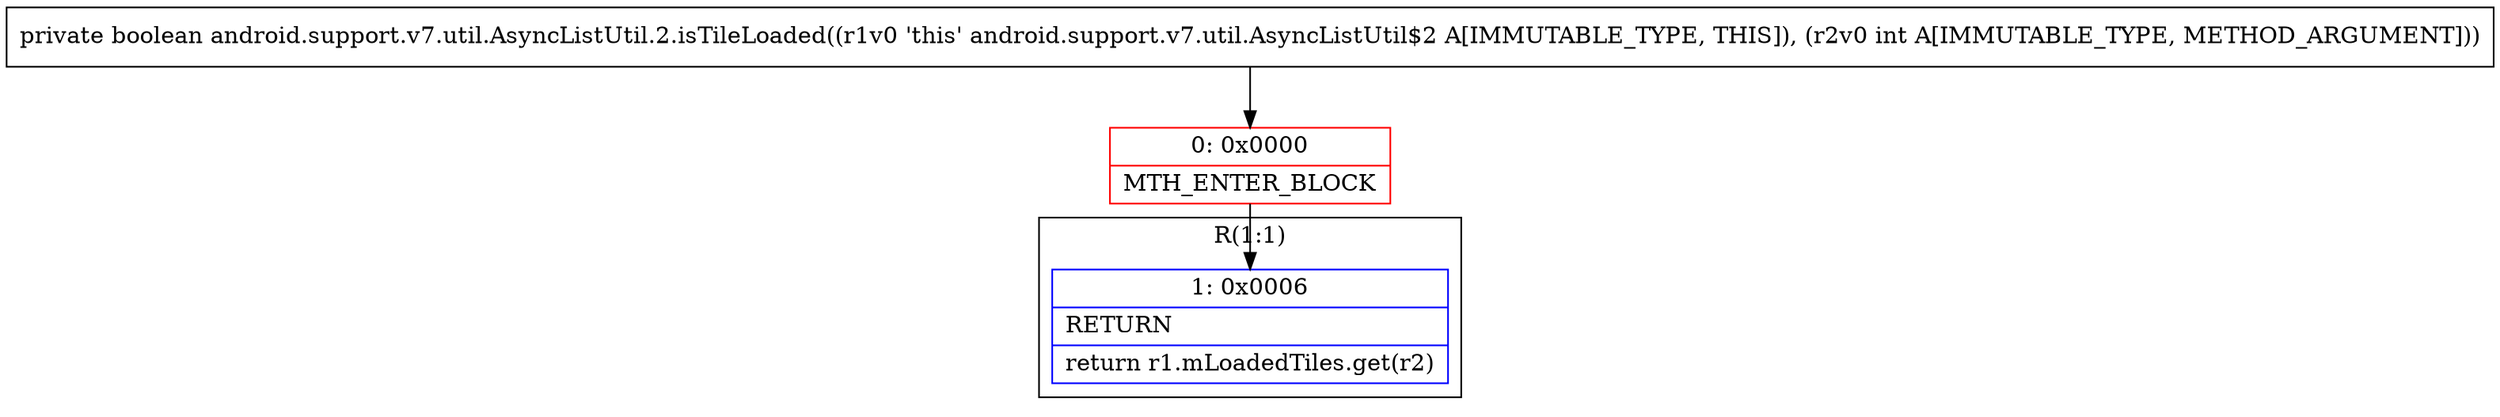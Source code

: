 digraph "CFG forandroid.support.v7.util.AsyncListUtil.2.isTileLoaded(I)Z" {
subgraph cluster_Region_1623559550 {
label = "R(1:1)";
node [shape=record,color=blue];
Node_1 [shape=record,label="{1\:\ 0x0006|RETURN\l|return r1.mLoadedTiles.get(r2)\l}"];
}
Node_0 [shape=record,color=red,label="{0\:\ 0x0000|MTH_ENTER_BLOCK\l}"];
MethodNode[shape=record,label="{private boolean android.support.v7.util.AsyncListUtil.2.isTileLoaded((r1v0 'this' android.support.v7.util.AsyncListUtil$2 A[IMMUTABLE_TYPE, THIS]), (r2v0 int A[IMMUTABLE_TYPE, METHOD_ARGUMENT])) }"];
MethodNode -> Node_0;
Node_0 -> Node_1;
}


